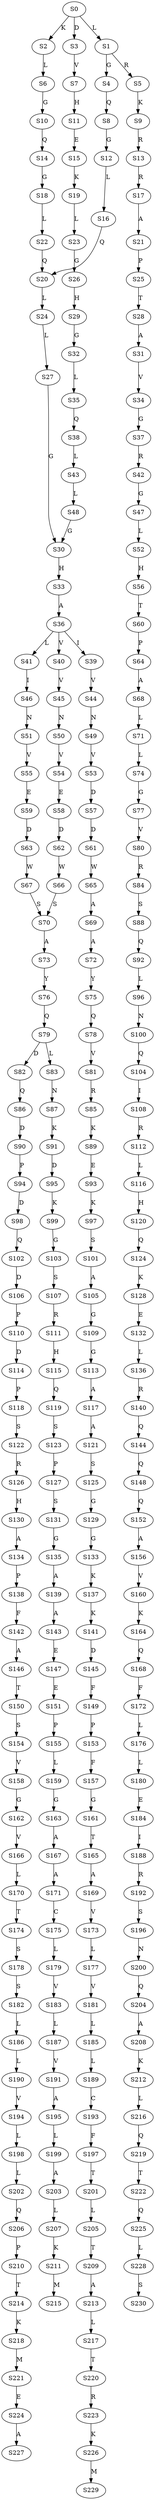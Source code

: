 strict digraph  {
	S0 -> S1 [ label = L ];
	S0 -> S2 [ label = K ];
	S0 -> S3 [ label = D ];
	S1 -> S4 [ label = G ];
	S1 -> S5 [ label = R ];
	S2 -> S6 [ label = L ];
	S3 -> S7 [ label = V ];
	S4 -> S8 [ label = Q ];
	S5 -> S9 [ label = K ];
	S6 -> S10 [ label = G ];
	S7 -> S11 [ label = H ];
	S8 -> S12 [ label = G ];
	S9 -> S13 [ label = R ];
	S10 -> S14 [ label = Q ];
	S11 -> S15 [ label = E ];
	S12 -> S16 [ label = L ];
	S13 -> S17 [ label = R ];
	S14 -> S18 [ label = G ];
	S15 -> S19 [ label = K ];
	S16 -> S20 [ label = Q ];
	S17 -> S21 [ label = A ];
	S18 -> S22 [ label = L ];
	S19 -> S23 [ label = L ];
	S20 -> S24 [ label = L ];
	S21 -> S25 [ label = P ];
	S22 -> S20 [ label = Q ];
	S23 -> S26 [ label = G ];
	S24 -> S27 [ label = L ];
	S25 -> S28 [ label = T ];
	S26 -> S29 [ label = H ];
	S27 -> S30 [ label = G ];
	S28 -> S31 [ label = A ];
	S29 -> S32 [ label = G ];
	S30 -> S33 [ label = H ];
	S31 -> S34 [ label = V ];
	S32 -> S35 [ label = L ];
	S33 -> S36 [ label = A ];
	S34 -> S37 [ label = G ];
	S35 -> S38 [ label = Q ];
	S36 -> S39 [ label = I ];
	S36 -> S40 [ label = V ];
	S36 -> S41 [ label = L ];
	S37 -> S42 [ label = R ];
	S38 -> S43 [ label = L ];
	S39 -> S44 [ label = V ];
	S40 -> S45 [ label = V ];
	S41 -> S46 [ label = I ];
	S42 -> S47 [ label = G ];
	S43 -> S48 [ label = L ];
	S44 -> S49 [ label = N ];
	S45 -> S50 [ label = N ];
	S46 -> S51 [ label = N ];
	S47 -> S52 [ label = L ];
	S48 -> S30 [ label = G ];
	S49 -> S53 [ label = V ];
	S50 -> S54 [ label = V ];
	S51 -> S55 [ label = V ];
	S52 -> S56 [ label = H ];
	S53 -> S57 [ label = D ];
	S54 -> S58 [ label = E ];
	S55 -> S59 [ label = E ];
	S56 -> S60 [ label = T ];
	S57 -> S61 [ label = D ];
	S58 -> S62 [ label = D ];
	S59 -> S63 [ label = D ];
	S60 -> S64 [ label = P ];
	S61 -> S65 [ label = W ];
	S62 -> S66 [ label = W ];
	S63 -> S67 [ label = W ];
	S64 -> S68 [ label = A ];
	S65 -> S69 [ label = A ];
	S66 -> S70 [ label = S ];
	S67 -> S70 [ label = S ];
	S68 -> S71 [ label = L ];
	S69 -> S72 [ label = A ];
	S70 -> S73 [ label = A ];
	S71 -> S74 [ label = L ];
	S72 -> S75 [ label = Y ];
	S73 -> S76 [ label = Y ];
	S74 -> S77 [ label = G ];
	S75 -> S78 [ label = Q ];
	S76 -> S79 [ label = Q ];
	S77 -> S80 [ label = V ];
	S78 -> S81 [ label = V ];
	S79 -> S82 [ label = D ];
	S79 -> S83 [ label = L ];
	S80 -> S84 [ label = R ];
	S81 -> S85 [ label = R ];
	S82 -> S86 [ label = Q ];
	S83 -> S87 [ label = N ];
	S84 -> S88 [ label = S ];
	S85 -> S89 [ label = K ];
	S86 -> S90 [ label = D ];
	S87 -> S91 [ label = K ];
	S88 -> S92 [ label = Q ];
	S89 -> S93 [ label = E ];
	S90 -> S94 [ label = P ];
	S91 -> S95 [ label = D ];
	S92 -> S96 [ label = L ];
	S93 -> S97 [ label = K ];
	S94 -> S98 [ label = D ];
	S95 -> S99 [ label = K ];
	S96 -> S100 [ label = N ];
	S97 -> S101 [ label = S ];
	S98 -> S102 [ label = Q ];
	S99 -> S103 [ label = G ];
	S100 -> S104 [ label = Q ];
	S101 -> S105 [ label = A ];
	S102 -> S106 [ label = D ];
	S103 -> S107 [ label = S ];
	S104 -> S108 [ label = I ];
	S105 -> S109 [ label = G ];
	S106 -> S110 [ label = P ];
	S107 -> S111 [ label = R ];
	S108 -> S112 [ label = R ];
	S109 -> S113 [ label = G ];
	S110 -> S114 [ label = D ];
	S111 -> S115 [ label = H ];
	S112 -> S116 [ label = L ];
	S113 -> S117 [ label = A ];
	S114 -> S118 [ label = P ];
	S115 -> S119 [ label = Q ];
	S116 -> S120 [ label = H ];
	S117 -> S121 [ label = A ];
	S118 -> S122 [ label = S ];
	S119 -> S123 [ label = S ];
	S120 -> S124 [ label = Q ];
	S121 -> S125 [ label = S ];
	S122 -> S126 [ label = R ];
	S123 -> S127 [ label = P ];
	S124 -> S128 [ label = K ];
	S125 -> S129 [ label = G ];
	S126 -> S130 [ label = H ];
	S127 -> S131 [ label = S ];
	S128 -> S132 [ label = E ];
	S129 -> S133 [ label = G ];
	S130 -> S134 [ label = A ];
	S131 -> S135 [ label = G ];
	S132 -> S136 [ label = L ];
	S133 -> S137 [ label = K ];
	S134 -> S138 [ label = P ];
	S135 -> S139 [ label = A ];
	S136 -> S140 [ label = R ];
	S137 -> S141 [ label = K ];
	S138 -> S142 [ label = F ];
	S139 -> S143 [ label = A ];
	S140 -> S144 [ label = Q ];
	S141 -> S145 [ label = D ];
	S142 -> S146 [ label = A ];
	S143 -> S147 [ label = E ];
	S144 -> S148 [ label = Q ];
	S145 -> S149 [ label = F ];
	S146 -> S150 [ label = T ];
	S147 -> S151 [ label = E ];
	S148 -> S152 [ label = Q ];
	S149 -> S153 [ label = P ];
	S150 -> S154 [ label = S ];
	S151 -> S155 [ label = P ];
	S152 -> S156 [ label = A ];
	S153 -> S157 [ label = F ];
	S154 -> S158 [ label = V ];
	S155 -> S159 [ label = L ];
	S156 -> S160 [ label = V ];
	S157 -> S161 [ label = G ];
	S158 -> S162 [ label = G ];
	S159 -> S163 [ label = G ];
	S160 -> S164 [ label = K ];
	S161 -> S165 [ label = T ];
	S162 -> S166 [ label = V ];
	S163 -> S167 [ label = A ];
	S164 -> S168 [ label = Q ];
	S165 -> S169 [ label = A ];
	S166 -> S170 [ label = L ];
	S167 -> S171 [ label = A ];
	S168 -> S172 [ label = F ];
	S169 -> S173 [ label = V ];
	S170 -> S174 [ label = T ];
	S171 -> S175 [ label = C ];
	S172 -> S176 [ label = L ];
	S173 -> S177 [ label = L ];
	S174 -> S178 [ label = S ];
	S175 -> S179 [ label = L ];
	S176 -> S180 [ label = L ];
	S177 -> S181 [ label = V ];
	S178 -> S182 [ label = S ];
	S179 -> S183 [ label = V ];
	S180 -> S184 [ label = E ];
	S181 -> S185 [ label = L ];
	S182 -> S186 [ label = L ];
	S183 -> S187 [ label = L ];
	S184 -> S188 [ label = I ];
	S185 -> S189 [ label = L ];
	S186 -> S190 [ label = L ];
	S187 -> S191 [ label = V ];
	S188 -> S192 [ label = R ];
	S189 -> S193 [ label = C ];
	S190 -> S194 [ label = V ];
	S191 -> S195 [ label = A ];
	S192 -> S196 [ label = S ];
	S193 -> S197 [ label = F ];
	S194 -> S198 [ label = L ];
	S195 -> S199 [ label = L ];
	S196 -> S200 [ label = N ];
	S197 -> S201 [ label = T ];
	S198 -> S202 [ label = L ];
	S199 -> S203 [ label = A ];
	S200 -> S204 [ label = Q ];
	S201 -> S205 [ label = L ];
	S202 -> S206 [ label = Q ];
	S203 -> S207 [ label = L ];
	S204 -> S208 [ label = A ];
	S205 -> S209 [ label = T ];
	S206 -> S210 [ label = P ];
	S207 -> S211 [ label = K ];
	S208 -> S212 [ label = K ];
	S209 -> S213 [ label = A ];
	S210 -> S214 [ label = T ];
	S211 -> S215 [ label = M ];
	S212 -> S216 [ label = L ];
	S213 -> S217 [ label = L ];
	S214 -> S218 [ label = K ];
	S216 -> S219 [ label = Q ];
	S217 -> S220 [ label = T ];
	S218 -> S221 [ label = M ];
	S219 -> S222 [ label = T ];
	S220 -> S223 [ label = R ];
	S221 -> S224 [ label = E ];
	S222 -> S225 [ label = Q ];
	S223 -> S226 [ label = K ];
	S224 -> S227 [ label = A ];
	S225 -> S228 [ label = L ];
	S226 -> S229 [ label = M ];
	S228 -> S230 [ label = S ];
}
